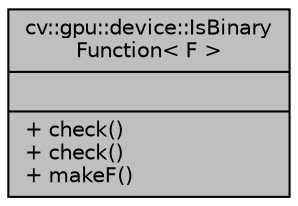digraph "cv::gpu::device::IsBinaryFunction&lt; F &gt;"
{
 // LATEX_PDF_SIZE
  edge [fontname="Helvetica",fontsize="10",labelfontname="Helvetica",labelfontsize="10"];
  node [fontname="Helvetica",fontsize="10",shape=record];
  Node1 [label="{cv::gpu::device::IsBinary\lFunction\< F \>\n||+ check()\l+ check()\l+ makeF()\l}",height=0.2,width=0.4,color="black", fillcolor="grey75", style="filled", fontcolor="black",tooltip=" "];
}
